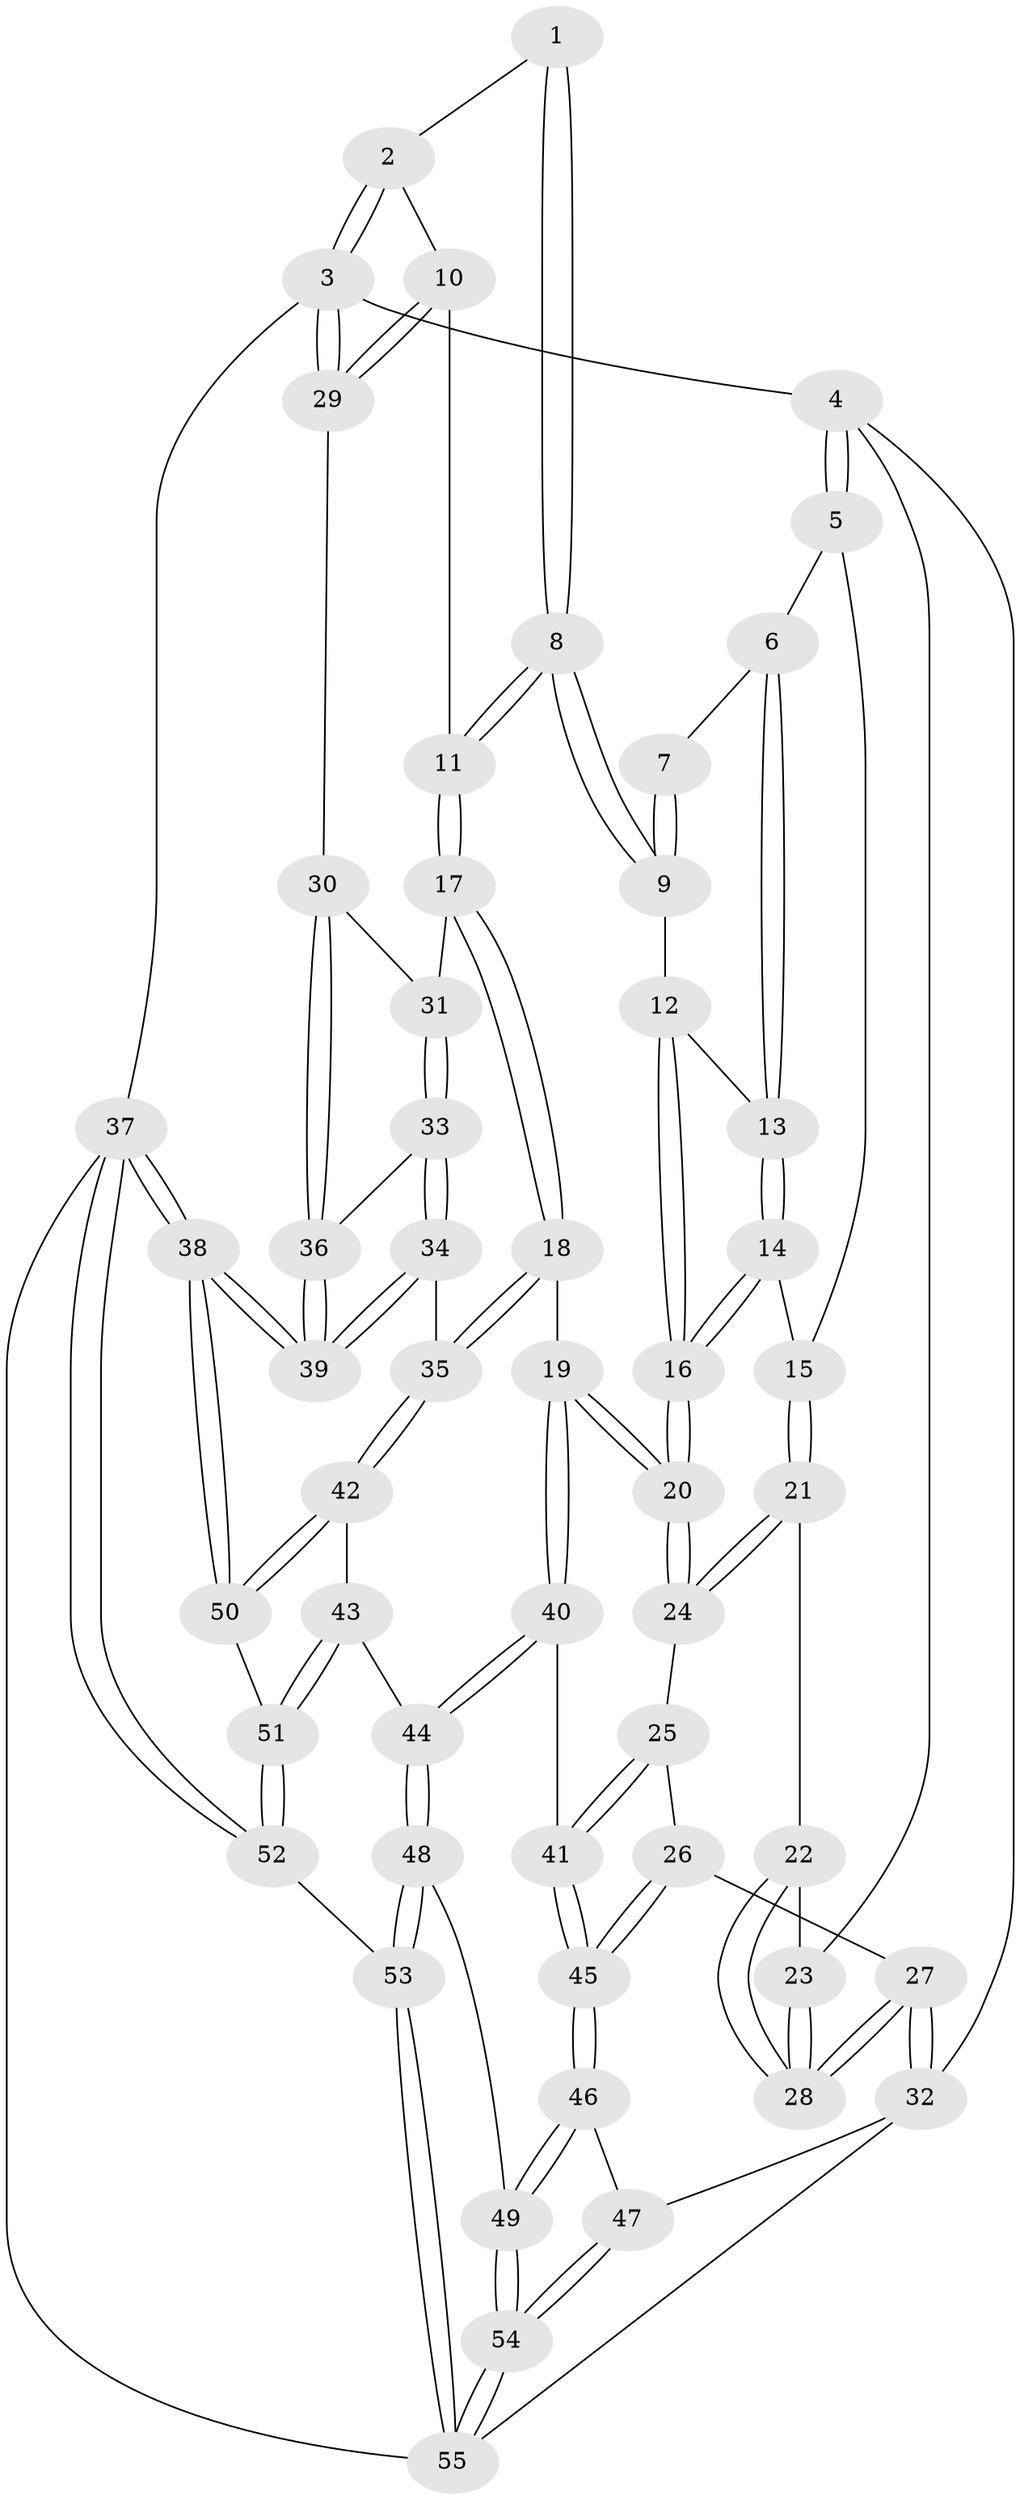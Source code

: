 // coarse degree distribution, {5: 0.48484848484848486, 4: 0.2727272727272727, 3: 0.15151515151515152, 2: 0.030303030303030304, 6: 0.030303030303030304, 9: 0.030303030303030304}
// Generated by graph-tools (version 1.1) at 2025/06/03/04/25 22:06:32]
// undirected, 55 vertices, 134 edges
graph export_dot {
graph [start="1"]
  node [color=gray90,style=filled];
  1 [pos="+0.6974006358663875+0"];
  2 [pos="+0.8775746054999395+0"];
  3 [pos="+1+0"];
  4 [pos="+0+0"];
  5 [pos="+0.08557453544125376+0"];
  6 [pos="+0.47417646439967515+0"];
  7 [pos="+0.5110417052970657+0"];
  8 [pos="+0.7363214232515474+0.1204345707724558"];
  9 [pos="+0.5607788872845388+0.07535535564270494"];
  10 [pos="+0.8798938488530468+0.15638110567345334"];
  11 [pos="+0.7626979022032048+0.18011580926451257"];
  12 [pos="+0.547610310700693+0.08576604041945877"];
  13 [pos="+0.4160573375087282+0.03933527019834979"];
  14 [pos="+0.38092011527112424+0.11114896957554149"];
  15 [pos="+0.24892480359280483+0.12438640737447622"];
  16 [pos="+0.4802652802647292+0.22296781344065167"];
  17 [pos="+0.7374386427572853+0.22923566687191313"];
  18 [pos="+0.5760817217912089+0.323497259744445"];
  19 [pos="+0.5287671122768609+0.33286868278450277"];
  20 [pos="+0.5221626965697767+0.3265463766026796"];
  21 [pos="+0.2235741424281057+0.1646638177950186"];
  22 [pos="+0.18798854049071562+0.1622727017592336"];
  23 [pos="+0+0"];
  24 [pos="+0.23114926430079435+0.2928721204982643"];
  25 [pos="+0.1771010579262171+0.3719964468502921"];
  26 [pos="+0.06580261846626465+0.40344208702711193"];
  27 [pos="+0+0.3415502560862118"];
  28 [pos="+0+0.30485997439118645"];
  29 [pos="+1+0.14933213186877126"];
  30 [pos="+1+0.18681462119047396"];
  31 [pos="+0.8482013845518334+0.39102157028028495"];
  32 [pos="+0+0.8081651765928904"];
  33 [pos="+0.8622872938344931+0.47965292857332753"];
  34 [pos="+0.859053980101477+0.5285196018700827"];
  35 [pos="+0.8072588392180724+0.5873715579092043"];
  36 [pos="+1+0.2510684587754941"];
  37 [pos="+1+1"];
  38 [pos="+1+1"];
  39 [pos="+1+0.5394427679114606"];
  40 [pos="+0.4557229294965059+0.5375963300789549"];
  41 [pos="+0.32535021614357557+0.52515095976403"];
  42 [pos="+0.7995837510844974+0.6075690829181933"];
  43 [pos="+0.6526590239133588+0.6546698028146665"];
  44 [pos="+0.50396165129157+0.6432068515042428"];
  45 [pos="+0.13945804149846283+0.6810088306076831"];
  46 [pos="+0.13600711887409897+0.6916822770097307"];
  47 [pos="+0+0.762402728747836"];
  48 [pos="+0.4762512447275305+0.7052226596296229"];
  49 [pos="+0.28119449214459363+0.8225590616622965"];
  50 [pos="+0.8487356423640676+0.6865573105889584"];
  51 [pos="+0.7187337683544929+0.9678527691824386"];
  52 [pos="+0.7039203708050674+1"];
  53 [pos="+0.6194831144514846+1"];
  54 [pos="+0.26934745400006915+1"];
  55 [pos="+0.28119692064733776+1"];
  1 -- 2;
  1 -- 8;
  1 -- 8;
  2 -- 3;
  2 -- 3;
  2 -- 10;
  3 -- 4;
  3 -- 29;
  3 -- 29;
  3 -- 37;
  4 -- 5;
  4 -- 5;
  4 -- 23;
  4 -- 32;
  5 -- 6;
  5 -- 15;
  6 -- 7;
  6 -- 13;
  6 -- 13;
  7 -- 9;
  7 -- 9;
  8 -- 9;
  8 -- 9;
  8 -- 11;
  8 -- 11;
  9 -- 12;
  10 -- 11;
  10 -- 29;
  10 -- 29;
  11 -- 17;
  11 -- 17;
  12 -- 13;
  12 -- 16;
  12 -- 16;
  13 -- 14;
  13 -- 14;
  14 -- 15;
  14 -- 16;
  14 -- 16;
  15 -- 21;
  15 -- 21;
  16 -- 20;
  16 -- 20;
  17 -- 18;
  17 -- 18;
  17 -- 31;
  18 -- 19;
  18 -- 35;
  18 -- 35;
  19 -- 20;
  19 -- 20;
  19 -- 40;
  19 -- 40;
  20 -- 24;
  20 -- 24;
  21 -- 22;
  21 -- 24;
  21 -- 24;
  22 -- 23;
  22 -- 28;
  22 -- 28;
  23 -- 28;
  23 -- 28;
  24 -- 25;
  25 -- 26;
  25 -- 41;
  25 -- 41;
  26 -- 27;
  26 -- 45;
  26 -- 45;
  27 -- 28;
  27 -- 28;
  27 -- 32;
  27 -- 32;
  29 -- 30;
  30 -- 31;
  30 -- 36;
  30 -- 36;
  31 -- 33;
  31 -- 33;
  32 -- 47;
  32 -- 55;
  33 -- 34;
  33 -- 34;
  33 -- 36;
  34 -- 35;
  34 -- 39;
  34 -- 39;
  35 -- 42;
  35 -- 42;
  36 -- 39;
  36 -- 39;
  37 -- 38;
  37 -- 38;
  37 -- 52;
  37 -- 52;
  37 -- 55;
  38 -- 39;
  38 -- 39;
  38 -- 50;
  38 -- 50;
  40 -- 41;
  40 -- 44;
  40 -- 44;
  41 -- 45;
  41 -- 45;
  42 -- 43;
  42 -- 50;
  42 -- 50;
  43 -- 44;
  43 -- 51;
  43 -- 51;
  44 -- 48;
  44 -- 48;
  45 -- 46;
  45 -- 46;
  46 -- 47;
  46 -- 49;
  46 -- 49;
  47 -- 54;
  47 -- 54;
  48 -- 49;
  48 -- 53;
  48 -- 53;
  49 -- 54;
  49 -- 54;
  50 -- 51;
  51 -- 52;
  51 -- 52;
  52 -- 53;
  53 -- 55;
  53 -- 55;
  54 -- 55;
  54 -- 55;
}
